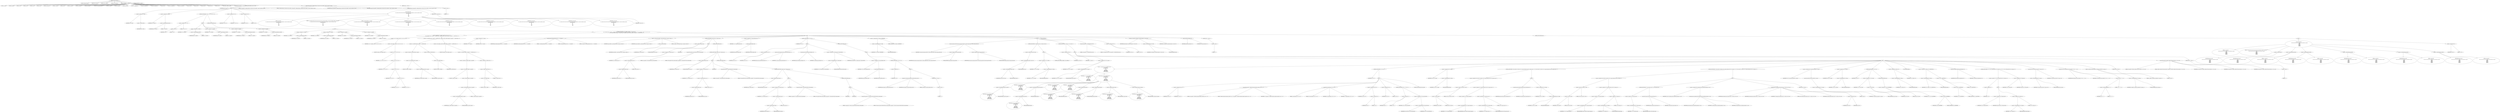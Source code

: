 digraph hostapd_notif_assoc {  
"1000130" [label = "(METHOD,hostapd_notif_assoc)" ]
"1000131" [label = "(PARAM,hostapd_data *hapd)" ]
"1000132" [label = "(PARAM,const u8 *addr)" ]
"1000133" [label = "(PARAM,const u8 *req_ies)" ]
"1000134" [label = "(PARAM,size_t req_ies_len)" ]
"1000135" [label = "(PARAM,int reassoc)" ]
"1000136" [label = "(BLOCK,,)" ]
"1000137" [label = "(LOCAL,v8: __int64)" ]
"1000138" [label = "(LOCAL,v9: __int64)" ]
"1000139" [label = "(LOCAL,v12: u8)" ]
"1000140" [label = "(LOCAL,v13: u8)" ]
"1000141" [label = "(LOCAL,v14: u8)" ]
"1000142" [label = "(LOCAL,v15: u8)" ]
"1000143" [label = "(LOCAL,v16: const u8 *)" ]
"1000144" [label = "(LOCAL,v17: size_t)" ]
"1000145" [label = "(LOCAL,v18: int)" ]
"1000146" [label = "(LOCAL,v19: __int64)" ]
"1000147" [label = "(LOCAL,v21: sta_info *)" ]
"1000148" [label = "(LOCAL,v22: sta_info *)" ]
"1000149" [label = "(LOCAL,v23: wpa_state_machine *)" ]
"1000150" [label = "(LOCAL,v24: __int64)" ]
"1000151" [label = "(LOCAL,v25: __int64)" ]
"1000152" [label = "(LOCAL,v26: __int64)" ]
"1000153" [label = "(LOCAL,v27: unsigned int)" ]
"1000154" [label = "(LOCAL,v28: unsigned int)" ]
"1000155" [label = "(LOCAL,v29: unsigned int)" ]
"1000156" [label = "(LOCAL,v30: int)" ]
"1000157" [label = "(LOCAL,v31: unsigned int)" ]
"1000158" [label = "(LOCAL,v32: wpa_event)" ]
"1000159" [label = "(LOCAL,v33: u32)" ]
"1000160" [label = "(LOCAL,v34: int)" ]
"1000161" [label = "(LOCAL,v35: u32)" ]
"1000162" [label = "(LOCAL,v36: u8 *)" ]
"1000163" [label = "(LOCAL,v37: int)" ]
"1000164" [label = "(LOCAL,elems: ieee802_11_elems)" ]
"1000165" [label = "(LOCAL,eid: u8 [ 1112 ])" ]
"1000166" [label = "(CONTROL_STRUCTURE,if ( addr ),if ( addr ))" ]
"1000167" [label = "(IDENTIFIER,addr,if ( addr ))" ]
"1000168" [label = "(BLOCK,,)" ]
"1000169" [label = "(<operator>.assignment,v8 = *addr)" ]
"1000170" [label = "(IDENTIFIER,v8,v8 = *addr)" ]
"1000171" [label = "(<operator>.indirection,*addr)" ]
"1000172" [label = "(IDENTIFIER,addr,v8 = *addr)" ]
"1000173" [label = "(<operator>.assignment,v9 = addr[1])" ]
"1000174" [label = "(IDENTIFIER,v9,v9 = addr[1])" ]
"1000175" [label = "(<operator>.indirectIndexAccess,addr[1])" ]
"1000176" [label = "(IDENTIFIER,addr,v9 = addr[1])" ]
"1000177" [label = "(LITERAL,1,v9 = addr[1])" ]
"1000178" [label = "(CONTROL_STRUCTURE,if ( (v8 & 1) != 0 ),if ( (v8 & 1) != 0 ))" ]
"1000179" [label = "(<operator>.notEquals,(v8 & 1) != 0)" ]
"1000180" [label = "(<operator>.and,v8 & 1)" ]
"1000181" [label = "(IDENTIFIER,v8,v8 & 1)" ]
"1000182" [label = "(LITERAL,1,v8 & 1)" ]
"1000183" [label = "(LITERAL,0,(v8 & 1) != 0)" ]
"1000184" [label = "(BLOCK,,)" ]
"1000185" [label = "(<operator>.assignment,v12 = addr[2])" ]
"1000186" [label = "(IDENTIFIER,v12,v12 = addr[2])" ]
"1000187" [label = "(<operator>.indirectIndexAccess,addr[2])" ]
"1000188" [label = "(IDENTIFIER,addr,v12 = addr[2])" ]
"1000189" [label = "(LITERAL,2,v12 = addr[2])" ]
"1000190" [label = "(<operator>.assignment,v13 = addr[3])" ]
"1000191" [label = "(IDENTIFIER,v13,v13 = addr[3])" ]
"1000192" [label = "(<operator>.indirectIndexAccess,addr[3])" ]
"1000193" [label = "(IDENTIFIER,addr,v13 = addr[3])" ]
"1000194" [label = "(LITERAL,3,v13 = addr[3])" ]
"1000195" [label = "(<operator>.assignment,v14 = addr[4])" ]
"1000196" [label = "(IDENTIFIER,v14,v14 = addr[4])" ]
"1000197" [label = "(<operator>.indirectIndexAccess,addr[4])" ]
"1000198" [label = "(IDENTIFIER,addr,v14 = addr[4])" ]
"1000199" [label = "(LITERAL,4,v14 = addr[4])" ]
"1000200" [label = "(<operator>.assignment,v15 = addr[5])" ]
"1000201" [label = "(IDENTIFIER,v15,v15 = addr[5])" ]
"1000202" [label = "(<operator>.indirectIndexAccess,addr[5])" ]
"1000203" [label = "(IDENTIFIER,addr,v15 = addr[5])" ]
"1000204" [label = "(LITERAL,5,v15 = addr[5])" ]
"1000205" [label = "(CONTROL_STRUCTURE,else,else)" ]
"1000206" [label = "(BLOCK,,)" ]
"1000207" [label = "(<operator>.assignment,v12 = addr[2])" ]
"1000208" [label = "(IDENTIFIER,v12,v12 = addr[2])" ]
"1000209" [label = "(<operator>.indirectIndexAccess,addr[2])" ]
"1000210" [label = "(IDENTIFIER,addr,v12 = addr[2])" ]
"1000211" [label = "(LITERAL,2,v12 = addr[2])" ]
"1000212" [label = "(<operator>.assignment,v13 = addr[3])" ]
"1000213" [label = "(IDENTIFIER,v13,v13 = addr[3])" ]
"1000214" [label = "(<operator>.indirectIndexAccess,addr[3])" ]
"1000215" [label = "(IDENTIFIER,addr,v13 = addr[3])" ]
"1000216" [label = "(LITERAL,3,v13 = addr[3])" ]
"1000217" [label = "(<operator>.assignment,v14 = addr[4])" ]
"1000218" [label = "(IDENTIFIER,v14,v14 = addr[4])" ]
"1000219" [label = "(<operator>.indirectIndexAccess,addr[4])" ]
"1000220" [label = "(IDENTIFIER,addr,v14 = addr[4])" ]
"1000221" [label = "(LITERAL,4,v14 = addr[4])" ]
"1000222" [label = "(<operator>.assignment,v15 = addr[5])" ]
"1000223" [label = "(IDENTIFIER,v15,v15 = addr[5])" ]
"1000224" [label = "(<operator>.indirectIndexAccess,addr[5])" ]
"1000225" [label = "(IDENTIFIER,addr,v15 = addr[5])" ]
"1000226" [label = "(LITERAL,5,v15 = addr[5])" ]
"1000227" [label = "(CONTROL_STRUCTURE,if ( v15 | (unsigned __int8)(v14 | v8 | v9 | v13 | v12)\n        && *(_DWORD *)hapd->own_addr ^ *(_DWORD *)addr | (unsigned __int16)(*(_WORD *)&hapd->own_addr[4] ^ *((_WORD *)addr + 2)) ),if ( v15 | (unsigned __int8)(v14 | v8 | v9 | v13 | v12)\n        && *(_DWORD *)hapd->own_addr ^ *(_DWORD *)addr | (unsigned __int16)(*(_WORD *)&hapd->own_addr[4] ^ *((_WORD *)addr + 2)) ))" ]
"1000228" [label = "(<operator>.logicalAnd,v15 | (unsigned __int8)(v14 | v8 | v9 | v13 | v12)\n        && *(_DWORD *)hapd->own_addr ^ *(_DWORD *)addr | (unsigned __int16)(*(_WORD *)&hapd->own_addr[4] ^ *((_WORD *)addr + 2)))" ]
"1000229" [label = "(<operator>.or,v15 | (unsigned __int8)(v14 | v8 | v9 | v13 | v12))" ]
"1000230" [label = "(IDENTIFIER,v15,v15 | (unsigned __int8)(v14 | v8 | v9 | v13 | v12))" ]
"1000231" [label = "(<operator>.cast,(unsigned __int8)(v14 | v8 | v9 | v13 | v12))" ]
"1000232" [label = "(UNKNOWN,unsigned __int8,unsigned __int8)" ]
"1000233" [label = "(<operator>.or,v14 | v8 | v9 | v13 | v12)" ]
"1000234" [label = "(IDENTIFIER,v14,v14 | v8 | v9 | v13 | v12)" ]
"1000235" [label = "(<operator>.or,v8 | v9 | v13 | v12)" ]
"1000236" [label = "(IDENTIFIER,v8,v8 | v9 | v13 | v12)" ]
"1000237" [label = "(<operator>.or,v9 | v13 | v12)" ]
"1000238" [label = "(IDENTIFIER,v9,v9 | v13 | v12)" ]
"1000239" [label = "(<operator>.or,v13 | v12)" ]
"1000240" [label = "(IDENTIFIER,v13,v13 | v12)" ]
"1000241" [label = "(IDENTIFIER,v12,v13 | v12)" ]
"1000242" [label = "(<operator>.or,*(_DWORD *)hapd->own_addr ^ *(_DWORD *)addr | (unsigned __int16)(*(_WORD *)&hapd->own_addr[4] ^ *((_WORD *)addr + 2)))" ]
"1000243" [label = "(<operator>.or,*(_DWORD *)hapd->own_addr ^ *(_DWORD *)addr)" ]
"1000244" [label = "(<operator>.indirection,*(_DWORD *)hapd->own_addr)" ]
"1000245" [label = "(<operator>.cast,(_DWORD *)hapd->own_addr)" ]
"1000246" [label = "(UNKNOWN,_DWORD *,_DWORD *)" ]
"1000247" [label = "(<operator>.indirectFieldAccess,hapd->own_addr)" ]
"1000248" [label = "(IDENTIFIER,hapd,(_DWORD *)hapd->own_addr)" ]
"1000249" [label = "(FIELD_IDENTIFIER,own_addr,own_addr)" ]
"1000250" [label = "(<operator>.indirection,*(_DWORD *)addr)" ]
"1000251" [label = "(<operator>.cast,(_DWORD *)addr)" ]
"1000252" [label = "(UNKNOWN,_DWORD *,_DWORD *)" ]
"1000253" [label = "(IDENTIFIER,addr,(_DWORD *)addr)" ]
"1000254" [label = "(<operator>.cast,(unsigned __int16)(*(_WORD *)&hapd->own_addr[4] ^ *((_WORD *)addr + 2)))" ]
"1000255" [label = "(UNKNOWN,unsigned __int16,unsigned __int16)" ]
"1000256" [label = "(<operator>.or,*(_WORD *)&hapd->own_addr[4] ^ *((_WORD *)addr + 2))" ]
"1000257" [label = "(<operator>.indirection,*(_WORD *)&hapd->own_addr[4])" ]
"1000258" [label = "(<operator>.cast,(_WORD *)&hapd->own_addr[4])" ]
"1000259" [label = "(UNKNOWN,_WORD *,_WORD *)" ]
"1000260" [label = "(<operator>.addressOf,&hapd->own_addr[4])" ]
"1000261" [label = "(<operator>.indirectIndexAccess,hapd->own_addr[4])" ]
"1000262" [label = "(<operator>.indirectFieldAccess,hapd->own_addr)" ]
"1000263" [label = "(IDENTIFIER,hapd,(_WORD *)&hapd->own_addr[4])" ]
"1000264" [label = "(FIELD_IDENTIFIER,own_addr,own_addr)" ]
"1000265" [label = "(LITERAL,4,(_WORD *)&hapd->own_addr[4])" ]
"1000266" [label = "(<operator>.indirection,*((_WORD *)addr + 2))" ]
"1000267" [label = "(<operator>.addition,(_WORD *)addr + 2)" ]
"1000268" [label = "(<operator>.cast,(_WORD *)addr)" ]
"1000269" [label = "(UNKNOWN,_WORD *,_WORD *)" ]
"1000270" [label = "(IDENTIFIER,addr,(_WORD *)addr)" ]
"1000271" [label = "(LITERAL,2,(_WORD *)addr + 2)" ]
"1000272" [label = "(BLOCK,,)" ]
"1000273" [label = "(<operator>.assignment,v37 = reassoc)" ]
"1000274" [label = "(IDENTIFIER,v37,v37 = reassoc)" ]
"1000275" [label = "(IDENTIFIER,reassoc,v37 = reassoc)" ]
"1000276" [label = "(hostapd_logger,hostapd_logger(hapd, addr, 1u, 2, \"associated\"))" ]
"1000277" [label = "(IDENTIFIER,hapd,hostapd_logger(hapd, addr, 1u, 2, \"associated\"))" ]
"1000278" [label = "(IDENTIFIER,addr,hostapd_logger(hapd, addr, 1u, 2, \"associated\"))" ]
"1000279" [label = "(LITERAL,1u,hostapd_logger(hapd, addr, 1u, 2, \"associated\"))" ]
"1000280" [label = "(LITERAL,2,hostapd_logger(hapd, addr, 1u, 2, \"associated\"))" ]
"1000281" [label = "(LITERAL,\"associated\",hostapd_logger(hapd, addr, 1u, 2, \"associated\"))" ]
"1000282" [label = "(ieee802_11_parse_elems,ieee802_11_parse_elems(req_ies, req_ies_len, &elems, 0))" ]
"1000283" [label = "(IDENTIFIER,req_ies,ieee802_11_parse_elems(req_ies, req_ies_len, &elems, 0))" ]
"1000284" [label = "(IDENTIFIER,req_ies_len,ieee802_11_parse_elems(req_ies, req_ies_len, &elems, 0))" ]
"1000285" [label = "(<operator>.addressOf,&elems)" ]
"1000286" [label = "(IDENTIFIER,elems,ieee802_11_parse_elems(req_ies, req_ies_len, &elems, 0))" ]
"1000287" [label = "(LITERAL,0,ieee802_11_parse_elems(req_ies, req_ies_len, &elems, 0))" ]
"1000288" [label = "(CONTROL_STRUCTURE,if ( elems.wps_ie ),if ( elems.wps_ie ))" ]
"1000289" [label = "(<operator>.fieldAccess,elems.wps_ie)" ]
"1000290" [label = "(IDENTIFIER,elems,if ( elems.wps_ie ))" ]
"1000291" [label = "(FIELD_IDENTIFIER,wps_ie,wps_ie)" ]
"1000292" [label = "(BLOCK,,)" ]
"1000293" [label = "(<operator>.assignment,v16 = elems.wps_ie - 2)" ]
"1000294" [label = "(IDENTIFIER,v16,v16 = elems.wps_ie - 2)" ]
"1000295" [label = "(<operator>.subtraction,elems.wps_ie - 2)" ]
"1000296" [label = "(<operator>.fieldAccess,elems.wps_ie)" ]
"1000297" [label = "(IDENTIFIER,elems,elems.wps_ie - 2)" ]
"1000298" [label = "(FIELD_IDENTIFIER,wps_ie,wps_ie)" ]
"1000299" [label = "(LITERAL,2,elems.wps_ie - 2)" ]
"1000300" [label = "(IDENTIFIER,L,)" ]
"1000301" [label = "(wpa_printf,wpa_printf(2, \"STA included WPS IE in (Re)AssocReq\"))" ]
"1000302" [label = "(LITERAL,2,wpa_printf(2, \"STA included WPS IE in (Re)AssocReq\"))" ]
"1000303" [label = "(LITERAL,\"STA included WPS IE in (Re)AssocReq\",wpa_printf(2, \"STA included WPS IE in (Re)AssocReq\"))" ]
"1000304" [label = "(CONTROL_STRUCTURE,else,else)" ]
"1000305" [label = "(CONTROL_STRUCTURE,if ( elems.rsn_ie ),if ( elems.rsn_ie ))" ]
"1000306" [label = "(<operator>.fieldAccess,elems.rsn_ie)" ]
"1000307" [label = "(IDENTIFIER,elems,if ( elems.rsn_ie ))" ]
"1000308" [label = "(FIELD_IDENTIFIER,rsn_ie,rsn_ie)" ]
"1000309" [label = "(BLOCK,,)" ]
"1000310" [label = "(<operator>.assignment,v16 = elems.rsn_ie - 2)" ]
"1000311" [label = "(IDENTIFIER,v16,v16 = elems.rsn_ie - 2)" ]
"1000312" [label = "(<operator>.subtraction,elems.rsn_ie - 2)" ]
"1000313" [label = "(<operator>.fieldAccess,elems.rsn_ie)" ]
"1000314" [label = "(IDENTIFIER,elems,elems.rsn_ie - 2)" ]
"1000315" [label = "(FIELD_IDENTIFIER,rsn_ie,rsn_ie)" ]
"1000316" [label = "(LITERAL,2,elems.rsn_ie - 2)" ]
"1000317" [label = "(IDENTIFIER,L,)" ]
"1000318" [label = "(wpa_printf,wpa_printf(2, \"STA included RSN IE in (Re)AssocReq\"))" ]
"1000319" [label = "(LITERAL,2,wpa_printf(2, \"STA included RSN IE in (Re)AssocReq\"))" ]
"1000320" [label = "(LITERAL,\"STA included RSN IE in (Re)AssocReq\",wpa_printf(2, \"STA included RSN IE in (Re)AssocReq\"))" ]
"1000321" [label = "(CONTROL_STRUCTURE,else,else)" ]
"1000322" [label = "(CONTROL_STRUCTURE,if ( elems.wpa_ie ),if ( elems.wpa_ie ))" ]
"1000323" [label = "(<operator>.fieldAccess,elems.wpa_ie)" ]
"1000324" [label = "(IDENTIFIER,elems,if ( elems.wpa_ie ))" ]
"1000325" [label = "(FIELD_IDENTIFIER,wpa_ie,wpa_ie)" ]
"1000326" [label = "(BLOCK,,)" ]
"1000327" [label = "(<operator>.assignment,v16 = elems.wpa_ie - 2)" ]
"1000328" [label = "(IDENTIFIER,v16,v16 = elems.wpa_ie - 2)" ]
"1000329" [label = "(<operator>.subtraction,elems.wpa_ie - 2)" ]
"1000330" [label = "(<operator>.fieldAccess,elems.wpa_ie)" ]
"1000331" [label = "(IDENTIFIER,elems,elems.wpa_ie - 2)" ]
"1000332" [label = "(FIELD_IDENTIFIER,wpa_ie,wpa_ie)" ]
"1000333" [label = "(LITERAL,2,elems.wpa_ie - 2)" ]
"1000334" [label = "(IDENTIFIER,L,)" ]
"1000335" [label = "(wpa_printf,wpa_printf(2, \"STA included WPA IE in (Re)AssocReq\"))" ]
"1000336" [label = "(LITERAL,2,wpa_printf(2, \"STA included WPA IE in (Re)AssocReq\"))" ]
"1000337" [label = "(LITERAL,\"STA included WPA IE in (Re)AssocReq\",wpa_printf(2, \"STA included WPA IE in (Re)AssocReq\"))" ]
"1000338" [label = "(CONTROL_STRUCTURE,else,else)" ]
"1000339" [label = "(BLOCK,,)" ]
"1000340" [label = "(IDENTIFIER,L,)" ]
"1000341" [label = "(IDENTIFIER,L,)" ]
"1000342" [label = "(wpa_printf,wpa_printf(2, \"STA did not include WPS/RSN/WPA IE in (Re)AssocReq\"))" ]
"1000343" [label = "(LITERAL,2,wpa_printf(2, \"STA did not include WPS/RSN/WPA IE in (Re)AssocReq\"))" ]
"1000344" [label = "(LITERAL,\"STA did not include WPS/RSN/WPA IE in (Re)AssocReq\",wpa_printf(2, \"STA did not include WPS/RSN/WPA IE in (Re)AssocReq\"))" ]
"1000345" [label = "(<operator>.assignment,v21 = ap_get_sta(hapd, addr))" ]
"1000346" [label = "(IDENTIFIER,v21,v21 = ap_get_sta(hapd, addr))" ]
"1000347" [label = "(ap_get_sta,ap_get_sta(hapd, addr))" ]
"1000348" [label = "(IDENTIFIER,hapd,ap_get_sta(hapd, addr))" ]
"1000349" [label = "(IDENTIFIER,addr,ap_get_sta(hapd, addr))" ]
"1000350" [label = "(CONTROL_STRUCTURE,if ( v21 ),if ( v21 ))" ]
"1000351" [label = "(IDENTIFIER,v21,if ( v21 ))" ]
"1000352" [label = "(BLOCK,,)" ]
"1000353" [label = "(<operator>.assignment,v22 = v21)" ]
"1000354" [label = "(IDENTIFIER,v22,v22 = v21)" ]
"1000355" [label = "(IDENTIFIER,v21,v22 = v21)" ]
"1000356" [label = "(ap_sta_no_session_timeout,ap_sta_no_session_timeout(hapd, v21))" ]
"1000357" [label = "(IDENTIFIER,hapd,ap_sta_no_session_timeout(hapd, v21))" ]
"1000358" [label = "(IDENTIFIER,v21,ap_sta_no_session_timeout(hapd, v21))" ]
"1000359" [label = "(accounting_sta_stop,accounting_sta_stop(hapd, v22))" ]
"1000360" [label = "(IDENTIFIER,hapd,accounting_sta_stop(hapd, v22))" ]
"1000361" [label = "(IDENTIFIER,v22,accounting_sta_stop(hapd, v22))" ]
"1000362" [label = "(<operator>.assignment,v22->timeout_next = STA_NULLFUNC)" ]
"1000363" [label = "(<operator>.indirectFieldAccess,v22->timeout_next)" ]
"1000364" [label = "(IDENTIFIER,v22,v22->timeout_next = STA_NULLFUNC)" ]
"1000365" [label = "(FIELD_IDENTIFIER,timeout_next,timeout_next)" ]
"1000366" [label = "(IDENTIFIER,STA_NULLFUNC,v22->timeout_next = STA_NULLFUNC)" ]
"1000367" [label = "(CONTROL_STRUCTURE,else,else)" ]
"1000368" [label = "(BLOCK,,)" ]
"1000369" [label = "(<operator>.assignment,v22 = ap_sta_add(hapd, addr))" ]
"1000370" [label = "(IDENTIFIER,v22,v22 = ap_sta_add(hapd, addr))" ]
"1000371" [label = "(ap_sta_add,ap_sta_add(hapd, addr))" ]
"1000372" [label = "(IDENTIFIER,hapd,ap_sta_add(hapd, addr))" ]
"1000373" [label = "(IDENTIFIER,addr,ap_sta_add(hapd, addr))" ]
"1000374" [label = "(CONTROL_STRUCTURE,if ( !v22 ),if ( !v22 ))" ]
"1000375" [label = "(<operator>.logicalNot,!v22)" ]
"1000376" [label = "(IDENTIFIER,v22,!v22)" ]
"1000377" [label = "(BLOCK,,)" ]
"1000378" [label = "(hostapd_drv_sta_disassoc,hostapd_drv_sta_disassoc(hapd, addr, 5))" ]
"1000379" [label = "(IDENTIFIER,hapd,hostapd_drv_sta_disassoc(hapd, addr, 5))" ]
"1000380" [label = "(IDENTIFIER,addr,hostapd_drv_sta_disassoc(hapd, addr, 5))" ]
"1000381" [label = "(LITERAL,5,hostapd_drv_sta_disassoc(hapd, addr, 5))" ]
"1000382" [label = "(RETURN,return -1;,return -1;)" ]
"1000383" [label = "(<operator>.minus,-1)" ]
"1000384" [label = "(LITERAL,1,-1)" ]
"1000385" [label = "(<operators>.assignmentAnd,v22->flags &= 0xFFFECFFF)" ]
"1000386" [label = "(<operator>.indirectFieldAccess,v22->flags)" ]
"1000387" [label = "(IDENTIFIER,v22,v22->flags &= 0xFFFECFFF)" ]
"1000388" [label = "(FIELD_IDENTIFIER,flags,flags)" ]
"1000389" [label = "(LITERAL,0xFFFECFFF,v22->flags &= 0xFFFECFFF)" ]
"1000390" [label = "(BLOCK,,)" ]
"1000391" [label = "(ap_copy_sta_supp_op_classes,ap_copy_sta_supp_op_classes(v22, elems.supp_op_classes, elems.supp_op_classes_len))" ]
"1000392" [label = "(IDENTIFIER,v22,ap_copy_sta_supp_op_classes(v22, elems.supp_op_classes, elems.supp_op_classes_len))" ]
"1000393" [label = "(<operator>.fieldAccess,elems.supp_op_classes)" ]
"1000394" [label = "(IDENTIFIER,elems,ap_copy_sta_supp_op_classes(v22, elems.supp_op_classes, elems.supp_op_classes_len))" ]
"1000395" [label = "(FIELD_IDENTIFIER,supp_op_classes,supp_op_classes)" ]
"1000396" [label = "(<operator>.fieldAccess,elems.supp_op_classes_len)" ]
"1000397" [label = "(IDENTIFIER,elems,ap_copy_sta_supp_op_classes(v22, elems.supp_op_classes, elems.supp_op_classes_len))" ]
"1000398" [label = "(FIELD_IDENTIFIER,supp_op_classes_len,supp_op_classes_len)" ]
"1000399" [label = "(CONTROL_STRUCTURE,if ( !hapd->conf->wpa ),if ( !hapd->conf->wpa ))" ]
"1000400" [label = "(<operator>.logicalNot,!hapd->conf->wpa)" ]
"1000401" [label = "(<operator>.indirectFieldAccess,hapd->conf->wpa)" ]
"1000402" [label = "(<operator>.indirectFieldAccess,hapd->conf)" ]
"1000403" [label = "(IDENTIFIER,hapd,!hapd->conf->wpa)" ]
"1000404" [label = "(FIELD_IDENTIFIER,conf,conf)" ]
"1000405" [label = "(FIELD_IDENTIFIER,wpa,wpa)" ]
"1000406" [label = "(BLOCK,,)" ]
"1000407" [label = "(<operator>.assignment,v31 = v22->flags)" ]
"1000408" [label = "(IDENTIFIER,v31,v31 = v22->flags)" ]
"1000409" [label = "(<operator>.indirectFieldAccess,v22->flags)" ]
"1000410" [label = "(IDENTIFIER,v22,v31 = v22->flags)" ]
"1000411" [label = "(FIELD_IDENTIFIER,flags,flags)" ]
"1000412" [label = "(CONTROL_STRUCTURE,goto LABEL_31;,goto LABEL_31;)" ]
"1000413" [label = "(CONTROL_STRUCTURE,if ( v16 && v17 ),if ( v16 && v17 ))" ]
"1000414" [label = "(<operator>.logicalAnd,v16 && v17)" ]
"1000415" [label = "(IDENTIFIER,v16,v16 && v17)" ]
"1000416" [label = "(IDENTIFIER,v17,v16 && v17)" ]
"1000417" [label = "(BLOCK,,)" ]
"1000418" [label = "(<operator>.assignment,v23 = v22->wpa_sm)" ]
"1000419" [label = "(IDENTIFIER,v23,v23 = v22->wpa_sm)" ]
"1000420" [label = "(<operator>.indirectFieldAccess,v22->wpa_sm)" ]
"1000421" [label = "(IDENTIFIER,v22,v23 = v22->wpa_sm)" ]
"1000422" [label = "(FIELD_IDENTIFIER,wpa_sm,wpa_sm)" ]
"1000423" [label = "(BLOCK,,)" ]
"1000424" [label = "(<operator>.assignment,v27 = wpa_validate_wpa_ie(\n                      hapd->wpa_auth,\n                      v23,\n                      hapd->iface->freq,\n                      v16,\n                      v17,\n                      elems.mdie,\n                      elems.mdie_len,\n                      elems.owe_dh,\n                      elems.owe_dh_len))" ]
"1000425" [label = "(IDENTIFIER,v27,v27 = wpa_validate_wpa_ie(\n                      hapd->wpa_auth,\n                      v23,\n                      hapd->iface->freq,\n                      v16,\n                      v17,\n                      elems.mdie,\n                      elems.mdie_len,\n                      elems.owe_dh,\n                      elems.owe_dh_len))" ]
"1000426" [label = "(wpa_validate_wpa_ie,wpa_validate_wpa_ie(\n                      hapd->wpa_auth,\n                      v23,\n                      hapd->iface->freq,\n                      v16,\n                      v17,\n                      elems.mdie,\n                      elems.mdie_len,\n                      elems.owe_dh,\n                      elems.owe_dh_len))" ]
"1000427" [label = "(<operator>.indirectFieldAccess,hapd->wpa_auth)" ]
"1000428" [label = "(IDENTIFIER,hapd,wpa_validate_wpa_ie(\n                      hapd->wpa_auth,\n                      v23,\n                      hapd->iface->freq,\n                      v16,\n                      v17,\n                      elems.mdie,\n                      elems.mdie_len,\n                      elems.owe_dh,\n                      elems.owe_dh_len))" ]
"1000429" [label = "(FIELD_IDENTIFIER,wpa_auth,wpa_auth)" ]
"1000430" [label = "(IDENTIFIER,v23,wpa_validate_wpa_ie(\n                      hapd->wpa_auth,\n                      v23,\n                      hapd->iface->freq,\n                      v16,\n                      v17,\n                      elems.mdie,\n                      elems.mdie_len,\n                      elems.owe_dh,\n                      elems.owe_dh_len))" ]
"1000431" [label = "(<operator>.indirectFieldAccess,hapd->iface->freq)" ]
"1000432" [label = "(<operator>.indirectFieldAccess,hapd->iface)" ]
"1000433" [label = "(IDENTIFIER,hapd,wpa_validate_wpa_ie(\n                      hapd->wpa_auth,\n                      v23,\n                      hapd->iface->freq,\n                      v16,\n                      v17,\n                      elems.mdie,\n                      elems.mdie_len,\n                      elems.owe_dh,\n                      elems.owe_dh_len))" ]
"1000434" [label = "(FIELD_IDENTIFIER,iface,iface)" ]
"1000435" [label = "(FIELD_IDENTIFIER,freq,freq)" ]
"1000436" [label = "(IDENTIFIER,v16,wpa_validate_wpa_ie(\n                      hapd->wpa_auth,\n                      v23,\n                      hapd->iface->freq,\n                      v16,\n                      v17,\n                      elems.mdie,\n                      elems.mdie_len,\n                      elems.owe_dh,\n                      elems.owe_dh_len))" ]
"1000437" [label = "(IDENTIFIER,v17,wpa_validate_wpa_ie(\n                      hapd->wpa_auth,\n                      v23,\n                      hapd->iface->freq,\n                      v16,\n                      v17,\n                      elems.mdie,\n                      elems.mdie_len,\n                      elems.owe_dh,\n                      elems.owe_dh_len))" ]
"1000438" [label = "(<operator>.fieldAccess,elems.mdie)" ]
"1000439" [label = "(IDENTIFIER,elems,wpa_validate_wpa_ie(\n                      hapd->wpa_auth,\n                      v23,\n                      hapd->iface->freq,\n                      v16,\n                      v17,\n                      elems.mdie,\n                      elems.mdie_len,\n                      elems.owe_dh,\n                      elems.owe_dh_len))" ]
"1000440" [label = "(FIELD_IDENTIFIER,mdie,mdie)" ]
"1000441" [label = "(<operator>.fieldAccess,elems.mdie_len)" ]
"1000442" [label = "(IDENTIFIER,elems,wpa_validate_wpa_ie(\n                      hapd->wpa_auth,\n                      v23,\n                      hapd->iface->freq,\n                      v16,\n                      v17,\n                      elems.mdie,\n                      elems.mdie_len,\n                      elems.owe_dh,\n                      elems.owe_dh_len))" ]
"1000443" [label = "(FIELD_IDENTIFIER,mdie_len,mdie_len)" ]
"1000444" [label = "(<operator>.fieldAccess,elems.owe_dh)" ]
"1000445" [label = "(IDENTIFIER,elems,wpa_validate_wpa_ie(\n                      hapd->wpa_auth,\n                      v23,\n                      hapd->iface->freq,\n                      v16,\n                      v17,\n                      elems.mdie,\n                      elems.mdie_len,\n                      elems.owe_dh,\n                      elems.owe_dh_len))" ]
"1000446" [label = "(FIELD_IDENTIFIER,owe_dh,owe_dh)" ]
"1000447" [label = "(<operator>.fieldAccess,elems.owe_dh_len)" ]
"1000448" [label = "(IDENTIFIER,elems,wpa_validate_wpa_ie(\n                      hapd->wpa_auth,\n                      v23,\n                      hapd->iface->freq,\n                      v16,\n                      v17,\n                      elems.mdie,\n                      elems.mdie_len,\n                      elems.owe_dh,\n                      elems.owe_dh_len))" ]
"1000449" [label = "(FIELD_IDENTIFIER,owe_dh_len,owe_dh_len)" ]
"1000450" [label = "(CONTROL_STRUCTURE,if ( v27 ),if ( v27 ))" ]
"1000451" [label = "(IDENTIFIER,v27,if ( v27 ))" ]
"1000452" [label = "(BLOCK,,)" ]
"1000453" [label = "(<operator>.assignment,v28 = v27)" ]
"1000454" [label = "(IDENTIFIER,v28,v28 = v27)" ]
"1000455" [label = "(IDENTIFIER,v27,v28 = v27)" ]
"1000456" [label = "(wpa_printf,wpa_printf(2, \"WPA/RSN information element rejected? (res %u)\", v27))" ]
"1000457" [label = "(LITERAL,2,wpa_printf(2, \"WPA/RSN information element rejected? (res %u)\", v27))" ]
"1000458" [label = "(LITERAL,\"WPA/RSN information element rejected? (res %u)\",wpa_printf(2, \"WPA/RSN information element rejected? (res %u)\", v27))" ]
"1000459" [label = "(IDENTIFIER,v27,wpa_printf(2, \"WPA/RSN information element rejected? (res %u)\", v27))" ]
"1000460" [label = "(wpa_hexdump,wpa_hexdump(2, \"IE\", v16, v17))" ]
"1000461" [label = "(LITERAL,2,wpa_hexdump(2, \"IE\", v16, v17))" ]
"1000462" [label = "(LITERAL,\"IE\",wpa_hexdump(2, \"IE\", v16, v17))" ]
"1000463" [label = "(IDENTIFIER,v16,wpa_hexdump(2, \"IE\", v16, v17))" ]
"1000464" [label = "(IDENTIFIER,v17,wpa_hexdump(2, \"IE\", v16, v17))" ]
"1000465" [label = "(<operator>.assignment,v29 = v28 - 2)" ]
"1000466" [label = "(IDENTIFIER,v29,v29 = v28 - 2)" ]
"1000467" [label = "(<operator>.subtraction,v28 - 2)" ]
"1000468" [label = "(IDENTIFIER,v28,v28 - 2)" ]
"1000469" [label = "(LITERAL,2,v28 - 2)" ]
"1000470" [label = "(<operator>.assignment,v30 = 13)" ]
"1000471" [label = "(IDENTIFIER,v30,v30 = 13)" ]
"1000472" [label = "(LITERAL,13,v30 = 13)" ]
"1000473" [label = "(CONTROL_STRUCTURE,if ( v29 < 7 ),if ( v29 < 7 ))" ]
"1000474" [label = "(<operator>.lessThan,v29 < 7)" ]
"1000475" [label = "(IDENTIFIER,v29,v29 < 7)" ]
"1000476" [label = "(LITERAL,7,v29 < 7)" ]
"1000477" [label = "(<operator>.assignment,v30 = dword_484190[v29])" ]
"1000478" [label = "(IDENTIFIER,v30,v30 = dword_484190[v29])" ]
"1000479" [label = "(<operator>.indirectIndexAccess,dword_484190[v29])" ]
"1000480" [label = "(IDENTIFIER,dword_484190,v30 = dword_484190[v29])" ]
"1000481" [label = "(IDENTIFIER,v29,v30 = dword_484190[v29])" ]
"1000482" [label = "(CONTROL_STRUCTURE,goto fail;,goto fail;)" ]
"1000483" [label = "(<operator>.assignment,v33 = v22->flags)" ]
"1000484" [label = "(IDENTIFIER,v33,v33 = v22->flags)" ]
"1000485" [label = "(<operator>.indirectFieldAccess,v22->flags)" ]
"1000486" [label = "(IDENTIFIER,v22,v33 = v22->flags)" ]
"1000487" [label = "(FIELD_IDENTIFIER,flags,flags)" ]
"1000488" [label = "(CONTROL_STRUCTURE,if ( (v33 & 0x402) == 1026 && !v22->sa_query_timed_out && v22->sa_query_count > 0 ),if ( (v33 & 0x402) == 1026 && !v22->sa_query_timed_out && v22->sa_query_count > 0 ))" ]
"1000489" [label = "(<operator>.logicalAnd,(v33 & 0x402) == 1026 && !v22->sa_query_timed_out && v22->sa_query_count > 0)" ]
"1000490" [label = "(<operator>.equals,(v33 & 0x402) == 1026)" ]
"1000491" [label = "(<operator>.and,v33 & 0x402)" ]
"1000492" [label = "(IDENTIFIER,v33,v33 & 0x402)" ]
"1000493" [label = "(LITERAL,0x402,v33 & 0x402)" ]
"1000494" [label = "(LITERAL,1026,(v33 & 0x402) == 1026)" ]
"1000495" [label = "(<operator>.logicalAnd,!v22->sa_query_timed_out && v22->sa_query_count > 0)" ]
"1000496" [label = "(<operator>.logicalNot,!v22->sa_query_timed_out)" ]
"1000497" [label = "(<operator>.indirectFieldAccess,v22->sa_query_timed_out)" ]
"1000498" [label = "(IDENTIFIER,v22,!v22->sa_query_timed_out)" ]
"1000499" [label = "(FIELD_IDENTIFIER,sa_query_timed_out,sa_query_timed_out)" ]
"1000500" [label = "(<operator>.greaterThan,v22->sa_query_count > 0)" ]
"1000501" [label = "(<operator>.indirectFieldAccess,v22->sa_query_count)" ]
"1000502" [label = "(IDENTIFIER,v22,v22->sa_query_count > 0)" ]
"1000503" [label = "(FIELD_IDENTIFIER,sa_query_count,sa_query_count)" ]
"1000504" [label = "(LITERAL,0,v22->sa_query_count > 0)" ]
"1000505" [label = "(BLOCK,,)" ]
"1000506" [label = "(ap_check_sa_query_timeout,ap_check_sa_query_timeout(hapd, v22))" ]
"1000507" [label = "(IDENTIFIER,hapd,ap_check_sa_query_timeout(hapd, v22))" ]
"1000508" [label = "(IDENTIFIER,v22,ap_check_sa_query_timeout(hapd, v22))" ]
"1000509" [label = "(<operator>.assignment,v33 = v22->flags)" ]
"1000510" [label = "(IDENTIFIER,v33,v33 = v22->flags)" ]
"1000511" [label = "(<operator>.indirectFieldAccess,v22->flags)" ]
"1000512" [label = "(IDENTIFIER,v22,v33 = v22->flags)" ]
"1000513" [label = "(FIELD_IDENTIFIER,flags,flags)" ]
"1000514" [label = "(CONTROL_STRUCTURE,if ( (v33 & 0x402) == 1026 && !v22->sa_query_timed_out && v22->auth_alg != 2 ),if ( (v33 & 0x402) == 1026 && !v22->sa_query_timed_out && v22->auth_alg != 2 ))" ]
"1000515" [label = "(<operator>.logicalAnd,(v33 & 0x402) == 1026 && !v22->sa_query_timed_out && v22->auth_alg != 2)" ]
"1000516" [label = "(<operator>.equals,(v33 & 0x402) == 1026)" ]
"1000517" [label = "(<operator>.and,v33 & 0x402)" ]
"1000518" [label = "(IDENTIFIER,v33,v33 & 0x402)" ]
"1000519" [label = "(LITERAL,0x402,v33 & 0x402)" ]
"1000520" [label = "(LITERAL,1026,(v33 & 0x402) == 1026)" ]
"1000521" [label = "(<operator>.logicalAnd,!v22->sa_query_timed_out && v22->auth_alg != 2)" ]
"1000522" [label = "(<operator>.logicalNot,!v22->sa_query_timed_out)" ]
"1000523" [label = "(<operator>.indirectFieldAccess,v22->sa_query_timed_out)" ]
"1000524" [label = "(IDENTIFIER,v22,!v22->sa_query_timed_out)" ]
"1000525" [label = "(FIELD_IDENTIFIER,sa_query_timed_out,sa_query_timed_out)" ]
"1000526" [label = "(<operator>.notEquals,v22->auth_alg != 2)" ]
"1000527" [label = "(<operator>.indirectFieldAccess,v22->auth_alg)" ]
"1000528" [label = "(IDENTIFIER,v22,v22->auth_alg != 2)" ]
"1000529" [label = "(FIELD_IDENTIFIER,auth_alg,auth_alg)" ]
"1000530" [label = "(LITERAL,2,v22->auth_alg != 2)" ]
"1000531" [label = "(BLOCK,,)" ]
"1000532" [label = "(CONTROL_STRUCTURE,if ( !v22->sa_query_count ),if ( !v22->sa_query_count ))" ]
"1000533" [label = "(<operator>.logicalNot,!v22->sa_query_count)" ]
"1000534" [label = "(<operator>.indirectFieldAccess,v22->sa_query_count)" ]
"1000535" [label = "(IDENTIFIER,v22,!v22->sa_query_count)" ]
"1000536" [label = "(FIELD_IDENTIFIER,sa_query_count,sa_query_count)" ]
"1000537" [label = "(ap_sta_start_sa_query,ap_sta_start_sa_query(hapd, v22))" ]
"1000538" [label = "(IDENTIFIER,hapd,ap_sta_start_sa_query(hapd, v22))" ]
"1000539" [label = "(IDENTIFIER,v22,ap_sta_start_sa_query(hapd, v22))" ]
"1000540" [label = "(<operator>.assignment,v36 = hostapd_eid_assoc_comeback_time(hapd, v22, eid))" ]
"1000541" [label = "(IDENTIFIER,v36,v36 = hostapd_eid_assoc_comeback_time(hapd, v22, eid))" ]
"1000542" [label = "(hostapd_eid_assoc_comeback_time,hostapd_eid_assoc_comeback_time(hapd, v22, eid))" ]
"1000543" [label = "(IDENTIFIER,hapd,hostapd_eid_assoc_comeback_time(hapd, v22, eid))" ]
"1000544" [label = "(IDENTIFIER,v22,hostapd_eid_assoc_comeback_time(hapd, v22, eid))" ]
"1000545" [label = "(IDENTIFIER,eid,hostapd_eid_assoc_comeback_time(hapd, v22, eid))" ]
"1000546" [label = "(hostapd_sta_assoc,hostapd_sta_assoc(hapd, addr, v37, 0x1Eu, eid, v36 - eid))" ]
"1000547" [label = "(IDENTIFIER,hapd,hostapd_sta_assoc(hapd, addr, v37, 0x1Eu, eid, v36 - eid))" ]
"1000548" [label = "(IDENTIFIER,addr,hostapd_sta_assoc(hapd, addr, v37, 0x1Eu, eid, v36 - eid))" ]
"1000549" [label = "(IDENTIFIER,v37,hostapd_sta_assoc(hapd, addr, v37, 0x1Eu, eid, v36 - eid))" ]
"1000550" [label = "(LITERAL,0x1Eu,hostapd_sta_assoc(hapd, addr, v37, 0x1Eu, eid, v36 - eid))" ]
"1000551" [label = "(IDENTIFIER,eid,hostapd_sta_assoc(hapd, addr, v37, 0x1Eu, eid, v36 - eid))" ]
"1000552" [label = "(<operator>.subtraction,v36 - eid)" ]
"1000553" [label = "(IDENTIFIER,v36,v36 - eid)" ]
"1000554" [label = "(IDENTIFIER,eid,v36 - eid)" ]
"1000555" [label = "(RETURN,return 0;,return 0;)" ]
"1000556" [label = "(LITERAL,0,return 0;)" ]
"1000557" [label = "(<operator>.assignment,v34 = wpa_auth_uses_mfp(v22->wpa_sm))" ]
"1000558" [label = "(IDENTIFIER,v34,v34 = wpa_auth_uses_mfp(v22->wpa_sm))" ]
"1000559" [label = "(wpa_auth_uses_mfp,wpa_auth_uses_mfp(v22->wpa_sm))" ]
"1000560" [label = "(<operator>.indirectFieldAccess,v22->wpa_sm)" ]
"1000561" [label = "(IDENTIFIER,v22,wpa_auth_uses_mfp(v22->wpa_sm))" ]
"1000562" [label = "(FIELD_IDENTIFIER,wpa_sm,wpa_sm)" ]
"1000563" [label = "(<operator>.assignment,v35 = v22->flags)" ]
"1000564" [label = "(IDENTIFIER,v35,v35 = v22->flags)" ]
"1000565" [label = "(<operator>.indirectFieldAccess,v22->flags)" ]
"1000566" [label = "(IDENTIFIER,v22,v35 = v22->flags)" ]
"1000567" [label = "(FIELD_IDENTIFIER,flags,flags)" ]
"1000568" [label = "(CONTROL_STRUCTURE,if ( v34 ),if ( v34 ))" ]
"1000569" [label = "(IDENTIFIER,v34,if ( v34 ))" ]
"1000570" [label = "(<operator>.assignment,v31 = v35 | 0x400)" ]
"1000571" [label = "(IDENTIFIER,v31,v31 = v35 | 0x400)" ]
"1000572" [label = "(<operator>.or,v35 | 0x400)" ]
"1000573" [label = "(IDENTIFIER,v35,v35 | 0x400)" ]
"1000574" [label = "(LITERAL,0x400,v35 | 0x400)" ]
"1000575" [label = "(CONTROL_STRUCTURE,else,else)" ]
"1000576" [label = "(<operator>.assignment,v31 = v35 & 0xFFFFFBFF)" ]
"1000577" [label = "(IDENTIFIER,v31,v31 = v35 & 0xFFFFFBFF)" ]
"1000578" [label = "(<operator>.and,v35 & 0xFFFFFBFF)" ]
"1000579" [label = "(IDENTIFIER,v35,v35 & 0xFFFFFBFF)" ]
"1000580" [label = "(LITERAL,0xFFFFFBFF,v35 & 0xFFFFFBFF)" ]
"1000581" [label = "(<operator>.assignment,v22->flags = v31)" ]
"1000582" [label = "(<operator>.indirectFieldAccess,v22->flags)" ]
"1000583" [label = "(IDENTIFIER,v22,v22->flags = v31)" ]
"1000584" [label = "(FIELD_IDENTIFIER,flags,flags)" ]
"1000585" [label = "(IDENTIFIER,v31,v22->flags = v31)" ]
"1000586" [label = "(JUMP_TARGET,LABEL_31)" ]
"1000587" [label = "(<operator>.assignment,v22->flags = v31 & 0xFFF7FFFC | 3)" ]
"1000588" [label = "(<operator>.indirectFieldAccess,v22->flags)" ]
"1000589" [label = "(IDENTIFIER,v22,v22->flags = v31 & 0xFFF7FFFC | 3)" ]
"1000590" [label = "(FIELD_IDENTIFIER,flags,flags)" ]
"1000591" [label = "(<operator>.or,v31 & 0xFFF7FFFC | 3)" ]
"1000592" [label = "(<operator>.and,v31 & 0xFFF7FFFC)" ]
"1000593" [label = "(IDENTIFIER,v31,v31 & 0xFFF7FFFC)" ]
"1000594" [label = "(LITERAL,0xFFF7FFFC,v31 & 0xFFF7FFFC)" ]
"1000595" [label = "(LITERAL,3,v31 & 0xFFF7FFFC | 3)" ]
"1000596" [label = "(hostapd_set_sta_flags,hostapd_set_sta_flags(hapd, v22))" ]
"1000597" [label = "(IDENTIFIER,hapd,hostapd_set_sta_flags(hapd, v22))" ]
"1000598" [label = "(IDENTIFIER,v22,hostapd_set_sta_flags(hapd, v22))" ]
"1000599" [label = "(CONTROL_STRUCTURE,if ( !v37 || (v32 = WPA_ASSOC_FT, v22->auth_alg != 2) ),if ( !v37 || (v32 = WPA_ASSOC_FT, v22->auth_alg != 2) ))" ]
"1000600" [label = "(<operator>.logicalOr,!v37 || (v32 = WPA_ASSOC_FT, v22->auth_alg != 2))" ]
"1000601" [label = "(<operator>.logicalNot,!v37)" ]
"1000602" [label = "(IDENTIFIER,v37,!v37)" ]
"1000603" [label = "(BLOCK,,)" ]
"1000604" [label = "(<operator>.assignment,v32 = WPA_ASSOC_FT)" ]
"1000605" [label = "(IDENTIFIER,v32,v32 = WPA_ASSOC_FT)" ]
"1000606" [label = "(IDENTIFIER,WPA_ASSOC_FT,v32 = WPA_ASSOC_FT)" ]
"1000607" [label = "(<operator>.notEquals,v22->auth_alg != 2)" ]
"1000608" [label = "(<operator>.indirectFieldAccess,v22->auth_alg)" ]
"1000609" [label = "(IDENTIFIER,v22,v22->auth_alg != 2)" ]
"1000610" [label = "(FIELD_IDENTIFIER,auth_alg,auth_alg)" ]
"1000611" [label = "(LITERAL,2,v22->auth_alg != 2)" ]
"1000612" [label = "(<operator>.assignment,v32 = WPA_ASSOC)" ]
"1000613" [label = "(IDENTIFIER,v32,v32 = WPA_ASSOC)" ]
"1000614" [label = "(IDENTIFIER,WPA_ASSOC,v32 = WPA_ASSOC)" ]
"1000615" [label = "(wpa_auth_sm_event,wpa_auth_sm_event(v22->wpa_sm, v32))" ]
"1000616" [label = "(<operator>.indirectFieldAccess,v22->wpa_sm)" ]
"1000617" [label = "(IDENTIFIER,v22,wpa_auth_sm_event(v22->wpa_sm, v32))" ]
"1000618" [label = "(FIELD_IDENTIFIER,wpa_sm,wpa_sm)" ]
"1000619" [label = "(IDENTIFIER,v32,wpa_auth_sm_event(v22->wpa_sm, v32))" ]
"1000620" [label = "(hostapd_new_assoc_sta,hostapd_new_assoc_sta(hapd, v22, (v31 >> 1) & 1))" ]
"1000621" [label = "(IDENTIFIER,hapd,hostapd_new_assoc_sta(hapd, v22, (v31 >> 1) & 1))" ]
"1000622" [label = "(IDENTIFIER,v22,hostapd_new_assoc_sta(hapd, v22, (v31 >> 1) & 1))" ]
"1000623" [label = "(<operator>.and,(v31 >> 1) & 1)" ]
"1000624" [label = "(<operator>.arithmeticShiftRight,v31 >> 1)" ]
"1000625" [label = "(IDENTIFIER,v31,v31 >> 1)" ]
"1000626" [label = "(LITERAL,1,v31 >> 1)" ]
"1000627" [label = "(LITERAL,1,(v31 >> 1) & 1)" ]
"1000628" [label = "(ieee802_1x_notify_port_enabled,ieee802_1x_notify_port_enabled(v22->eapol_sm, 1))" ]
"1000629" [label = "(<operator>.indirectFieldAccess,v22->eapol_sm)" ]
"1000630" [label = "(IDENTIFIER,v22,ieee802_1x_notify_port_enabled(v22->eapol_sm, 1))" ]
"1000631" [label = "(FIELD_IDENTIFIER,eapol_sm,eapol_sm)" ]
"1000632" [label = "(LITERAL,1,ieee802_1x_notify_port_enabled(v22->eapol_sm, 1))" ]
"1000633" [label = "(RETURN,return 0;,return 0;)" ]
"1000634" [label = "(LITERAL,0,return 0;)" ]
"1000635" [label = "(wpa_printf,wpa_printf(5, \"Failed to initialize WPA state machine\", v24, v25, v26))" ]
"1000636" [label = "(LITERAL,5,wpa_printf(5, \"Failed to initialize WPA state machine\", v24, v25, v26))" ]
"1000637" [label = "(LITERAL,\"Failed to initialize WPA state machine\",wpa_printf(5, \"Failed to initialize WPA state machine\", v24, v25, v26))" ]
"1000638" [label = "(IDENTIFIER,v24,wpa_printf(5, \"Failed to initialize WPA state machine\", v24, v25, v26))" ]
"1000639" [label = "(IDENTIFIER,v25,wpa_printf(5, \"Failed to initialize WPA state machine\", v24, v25, v26))" ]
"1000640" [label = "(IDENTIFIER,v26,wpa_printf(5, \"Failed to initialize WPA state machine\", v24, v25, v26))" ]
"1000641" [label = "(RETURN,return -1;,return -1;)" ]
"1000642" [label = "(<operator>.minus,-1)" ]
"1000643" [label = "(LITERAL,1,-1)" ]
"1000644" [label = "(wpa_printf,wpa_printf(2, \"No WPA/RSN IE from STA\"))" ]
"1000645" [label = "(LITERAL,2,wpa_printf(2, \"No WPA/RSN IE from STA\"))" ]
"1000646" [label = "(LITERAL,\"No WPA/RSN IE from STA\",wpa_printf(2, \"No WPA/RSN IE from STA\"))" ]
"1000647" [label = "(<operator>.assignment,v30 = 13)" ]
"1000648" [label = "(IDENTIFIER,v30,v30 = 13)" ]
"1000649" [label = "(LITERAL,13,v30 = 13)" ]
"1000650" [label = "(JUMP_TARGET,fail)" ]
"1000651" [label = "(hostapd_drv_sta_disassoc,hostapd_drv_sta_disassoc(hapd, v22->addr, v30))" ]
"1000652" [label = "(IDENTIFIER,hapd,hostapd_drv_sta_disassoc(hapd, v22->addr, v30))" ]
"1000653" [label = "(<operator>.indirectFieldAccess,v22->addr)" ]
"1000654" [label = "(IDENTIFIER,v22,hostapd_drv_sta_disassoc(hapd, v22->addr, v30))" ]
"1000655" [label = "(FIELD_IDENTIFIER,addr,addr)" ]
"1000656" [label = "(IDENTIFIER,v30,hostapd_drv_sta_disassoc(hapd, v22->addr, v30))" ]
"1000657" [label = "(ap_free_sta,ap_free_sta(hapd, v22))" ]
"1000658" [label = "(IDENTIFIER,hapd,ap_free_sta(hapd, v22))" ]
"1000659" [label = "(IDENTIFIER,v22,ap_free_sta(hapd, v22))" ]
"1000660" [label = "(RETURN,return -1;,return -1;)" ]
"1000661" [label = "(<operator>.minus,-1)" ]
"1000662" [label = "(LITERAL,1,-1)" ]
"1000663" [label = "(CONTROL_STRUCTURE,else,else)" ]
"1000664" [label = "(BLOCK,,)" ]
"1000665" [label = "(wpa_printf,wpa_printf(\n            3,\n            \"STA %02x:%02x:%02x:%02x:%02x:%02x not allowed to connect\",\n            *addr,\n            addr[1],\n            addr[2],\n            addr[3],\n            addr[4],\n            addr[5]))" ]
"1000666" [label = "(LITERAL,3,wpa_printf(\n            3,\n            \"STA %02x:%02x:%02x:%02x:%02x:%02x not allowed to connect\",\n            *addr,\n            addr[1],\n            addr[2],\n            addr[3],\n            addr[4],\n            addr[5]))" ]
"1000667" [label = "(LITERAL,\"STA %02x:%02x:%02x:%02x:%02x:%02x not allowed to connect\",wpa_printf(\n            3,\n            \"STA %02x:%02x:%02x:%02x:%02x:%02x not allowed to connect\",\n            *addr,\n            addr[1],\n            addr[2],\n            addr[3],\n            addr[4],\n            addr[5]))" ]
"1000668" [label = "(<operator>.indirection,*addr)" ]
"1000669" [label = "(IDENTIFIER,addr,wpa_printf(\n            3,\n            \"STA %02x:%02x:%02x:%02x:%02x:%02x not allowed to connect\",\n            *addr,\n            addr[1],\n            addr[2],\n            addr[3],\n            addr[4],\n            addr[5]))" ]
"1000670" [label = "(<operator>.indirectIndexAccess,addr[1])" ]
"1000671" [label = "(IDENTIFIER,addr,wpa_printf(\n            3,\n            \"STA %02x:%02x:%02x:%02x:%02x:%02x not allowed to connect\",\n            *addr,\n            addr[1],\n            addr[2],\n            addr[3],\n            addr[4],\n            addr[5]))" ]
"1000672" [label = "(LITERAL,1,wpa_printf(\n            3,\n            \"STA %02x:%02x:%02x:%02x:%02x:%02x not allowed to connect\",\n            *addr,\n            addr[1],\n            addr[2],\n            addr[3],\n            addr[4],\n            addr[5]))" ]
"1000673" [label = "(<operator>.indirectIndexAccess,addr[2])" ]
"1000674" [label = "(IDENTIFIER,addr,wpa_printf(\n            3,\n            \"STA %02x:%02x:%02x:%02x:%02x:%02x not allowed to connect\",\n            *addr,\n            addr[1],\n            addr[2],\n            addr[3],\n            addr[4],\n            addr[5]))" ]
"1000675" [label = "(LITERAL,2,wpa_printf(\n            3,\n            \"STA %02x:%02x:%02x:%02x:%02x:%02x not allowed to connect\",\n            *addr,\n            addr[1],\n            addr[2],\n            addr[3],\n            addr[4],\n            addr[5]))" ]
"1000676" [label = "(<operator>.indirectIndexAccess,addr[3])" ]
"1000677" [label = "(IDENTIFIER,addr,wpa_printf(\n            3,\n            \"STA %02x:%02x:%02x:%02x:%02x:%02x not allowed to connect\",\n            *addr,\n            addr[1],\n            addr[2],\n            addr[3],\n            addr[4],\n            addr[5]))" ]
"1000678" [label = "(LITERAL,3,wpa_printf(\n            3,\n            \"STA %02x:%02x:%02x:%02x:%02x:%02x not allowed to connect\",\n            *addr,\n            addr[1],\n            addr[2],\n            addr[3],\n            addr[4],\n            addr[5]))" ]
"1000679" [label = "(<operator>.indirectIndexAccess,addr[4])" ]
"1000680" [label = "(IDENTIFIER,addr,wpa_printf(\n            3,\n            \"STA %02x:%02x:%02x:%02x:%02x:%02x not allowed to connect\",\n            *addr,\n            addr[1],\n            addr[2],\n            addr[3],\n            addr[4],\n            addr[5]))" ]
"1000681" [label = "(LITERAL,4,wpa_printf(\n            3,\n            \"STA %02x:%02x:%02x:%02x:%02x:%02x not allowed to connect\",\n            *addr,\n            addr[1],\n            addr[2],\n            addr[3],\n            addr[4],\n            addr[5]))" ]
"1000682" [label = "(<operator>.indirectIndexAccess,addr[5])" ]
"1000683" [label = "(IDENTIFIER,addr,wpa_printf(\n            3,\n            \"STA %02x:%02x:%02x:%02x:%02x:%02x not allowed to connect\",\n            *addr,\n            addr[1],\n            addr[2],\n            addr[3],\n            addr[4],\n            addr[5]))" ]
"1000684" [label = "(LITERAL,5,wpa_printf(\n            3,\n            \"STA %02x:%02x:%02x:%02x:%02x:%02x not allowed to connect\",\n            *addr,\n            addr[1],\n            addr[2],\n            addr[3],\n            addr[4],\n            addr[5]))" ]
"1000685" [label = "(<operator>.assignment,v30 = 1)" ]
"1000686" [label = "(IDENTIFIER,v30,v30 = 1)" ]
"1000687" [label = "(LITERAL,1,v30 = 1)" ]
"1000688" [label = "(<operator>.assignment,v19 = v14)" ]
"1000689" [label = "(IDENTIFIER,v19,v19 = v14)" ]
"1000690" [label = "(IDENTIFIER,v14,v19 = v14)" ]
"1000691" [label = "(<operator>.assignment,v18 = 0)" ]
"1000692" [label = "(IDENTIFIER,v18,v18 = 0)" ]
"1000693" [label = "(LITERAL,0,v18 = 0)" ]
"1000694" [label = "(wpa_printf,wpa_printf(\n      2,\n      \"%s: Invalid SA=%02x:%02x:%02x:%02x:%02x:%02x in received indication - ignore this indication silently\",\n      \"hostapd_notif_assoc\",\n      v8,\n      v9,\n      v12,\n      v13,\n      v19,\n      v15))" ]
"1000695" [label = "(LITERAL,2,wpa_printf(\n      2,\n      \"%s: Invalid SA=%02x:%02x:%02x:%02x:%02x:%02x in received indication - ignore this indication silently\",\n      \"hostapd_notif_assoc\",\n      v8,\n      v9,\n      v12,\n      v13,\n      v19,\n      v15))" ]
"1000696" [label = "(LITERAL,\"%s: Invalid SA=%02x:%02x:%02x:%02x:%02x:%02x in received indication - ignore this indication silently\",wpa_printf(\n      2,\n      \"%s: Invalid SA=%02x:%02x:%02x:%02x:%02x:%02x in received indication - ignore this indication silently\",\n      \"hostapd_notif_assoc\",\n      v8,\n      v9,\n      v12,\n      v13,\n      v19,\n      v15))" ]
"1000697" [label = "(LITERAL,\"hostapd_notif_assoc\",wpa_printf(\n      2,\n      \"%s: Invalid SA=%02x:%02x:%02x:%02x:%02x:%02x in received indication - ignore this indication silently\",\n      \"hostapd_notif_assoc\",\n      v8,\n      v9,\n      v12,\n      v13,\n      v19,\n      v15))" ]
"1000698" [label = "(IDENTIFIER,v8,wpa_printf(\n      2,\n      \"%s: Invalid SA=%02x:%02x:%02x:%02x:%02x:%02x in received indication - ignore this indication silently\",\n      \"hostapd_notif_assoc\",\n      v8,\n      v9,\n      v12,\n      v13,\n      v19,\n      v15))" ]
"1000699" [label = "(IDENTIFIER,v9,wpa_printf(\n      2,\n      \"%s: Invalid SA=%02x:%02x:%02x:%02x:%02x:%02x in received indication - ignore this indication silently\",\n      \"hostapd_notif_assoc\",\n      v8,\n      v9,\n      v12,\n      v13,\n      v19,\n      v15))" ]
"1000700" [label = "(IDENTIFIER,v12,wpa_printf(\n      2,\n      \"%s: Invalid SA=%02x:%02x:%02x:%02x:%02x:%02x in received indication - ignore this indication silently\",\n      \"hostapd_notif_assoc\",\n      v8,\n      v9,\n      v12,\n      v13,\n      v19,\n      v15))" ]
"1000701" [label = "(IDENTIFIER,v13,wpa_printf(\n      2,\n      \"%s: Invalid SA=%02x:%02x:%02x:%02x:%02x:%02x in received indication - ignore this indication silently\",\n      \"hostapd_notif_assoc\",\n      v8,\n      v9,\n      v12,\n      v13,\n      v19,\n      v15))" ]
"1000702" [label = "(IDENTIFIER,v19,wpa_printf(\n      2,\n      \"%s: Invalid SA=%02x:%02x:%02x:%02x:%02x:%02x in received indication - ignore this indication silently\",\n      \"hostapd_notif_assoc\",\n      v8,\n      v9,\n      v12,\n      v13,\n      v19,\n      v15))" ]
"1000703" [label = "(IDENTIFIER,v15,wpa_printf(\n      2,\n      \"%s: Invalid SA=%02x:%02x:%02x:%02x:%02x:%02x in received indication - ignore this indication silently\",\n      \"hostapd_notif_assoc\",\n      v8,\n      v9,\n      v12,\n      v13,\n      v19,\n      v15))" ]
"1000704" [label = "(RETURN,return v18;,return v18;)" ]
"1000705" [label = "(IDENTIFIER,v18,return v18;)" ]
"1000706" [label = "(wpa_printf,wpa_printf(2, \"hostapd_notif_assoc: Skip event with no address\", req_ies, req_ies_len, reassoc))" ]
"1000707" [label = "(LITERAL,2,wpa_printf(2, \"hostapd_notif_assoc: Skip event with no address\", req_ies, req_ies_len, reassoc))" ]
"1000708" [label = "(LITERAL,\"hostapd_notif_assoc: Skip event with no address\",wpa_printf(2, \"hostapd_notif_assoc: Skip event with no address\", req_ies, req_ies_len, reassoc))" ]
"1000709" [label = "(IDENTIFIER,req_ies,wpa_printf(2, \"hostapd_notif_assoc: Skip event with no address\", req_ies, req_ies_len, reassoc))" ]
"1000710" [label = "(IDENTIFIER,req_ies_len,wpa_printf(2, \"hostapd_notif_assoc: Skip event with no address\", req_ies, req_ies_len, reassoc))" ]
"1000711" [label = "(IDENTIFIER,reassoc,wpa_printf(2, \"hostapd_notif_assoc: Skip event with no address\", req_ies, req_ies_len, reassoc))" ]
"1000712" [label = "(RETURN,return -1;,return -1;)" ]
"1000713" [label = "(<operator>.minus,-1)" ]
"1000714" [label = "(LITERAL,1,-1)" ]
"1000715" [label = "(METHOD_RETURN,int __fastcall)" ]
  "1000130" -> "1000131" 
  "1000130" -> "1000132" 
  "1000130" -> "1000133" 
  "1000130" -> "1000134" 
  "1000130" -> "1000135" 
  "1000130" -> "1000136" 
  "1000130" -> "1000715" 
  "1000136" -> "1000137" 
  "1000136" -> "1000138" 
  "1000136" -> "1000139" 
  "1000136" -> "1000140" 
  "1000136" -> "1000141" 
  "1000136" -> "1000142" 
  "1000136" -> "1000143" 
  "1000136" -> "1000144" 
  "1000136" -> "1000145" 
  "1000136" -> "1000146" 
  "1000136" -> "1000147" 
  "1000136" -> "1000148" 
  "1000136" -> "1000149" 
  "1000136" -> "1000150" 
  "1000136" -> "1000151" 
  "1000136" -> "1000152" 
  "1000136" -> "1000153" 
  "1000136" -> "1000154" 
  "1000136" -> "1000155" 
  "1000136" -> "1000156" 
  "1000136" -> "1000157" 
  "1000136" -> "1000158" 
  "1000136" -> "1000159" 
  "1000136" -> "1000160" 
  "1000136" -> "1000161" 
  "1000136" -> "1000162" 
  "1000136" -> "1000163" 
  "1000136" -> "1000164" 
  "1000136" -> "1000165" 
  "1000136" -> "1000166" 
  "1000136" -> "1000706" 
  "1000136" -> "1000712" 
  "1000166" -> "1000167" 
  "1000166" -> "1000168" 
  "1000168" -> "1000169" 
  "1000168" -> "1000173" 
  "1000168" -> "1000178" 
  "1000168" -> "1000688" 
  "1000168" -> "1000691" 
  "1000168" -> "1000694" 
  "1000168" -> "1000704" 
  "1000169" -> "1000170" 
  "1000169" -> "1000171" 
  "1000171" -> "1000172" 
  "1000173" -> "1000174" 
  "1000173" -> "1000175" 
  "1000175" -> "1000176" 
  "1000175" -> "1000177" 
  "1000178" -> "1000179" 
  "1000178" -> "1000184" 
  "1000178" -> "1000205" 
  "1000179" -> "1000180" 
  "1000179" -> "1000183" 
  "1000180" -> "1000181" 
  "1000180" -> "1000182" 
  "1000184" -> "1000185" 
  "1000184" -> "1000190" 
  "1000184" -> "1000195" 
  "1000184" -> "1000200" 
  "1000185" -> "1000186" 
  "1000185" -> "1000187" 
  "1000187" -> "1000188" 
  "1000187" -> "1000189" 
  "1000190" -> "1000191" 
  "1000190" -> "1000192" 
  "1000192" -> "1000193" 
  "1000192" -> "1000194" 
  "1000195" -> "1000196" 
  "1000195" -> "1000197" 
  "1000197" -> "1000198" 
  "1000197" -> "1000199" 
  "1000200" -> "1000201" 
  "1000200" -> "1000202" 
  "1000202" -> "1000203" 
  "1000202" -> "1000204" 
  "1000205" -> "1000206" 
  "1000206" -> "1000207" 
  "1000206" -> "1000212" 
  "1000206" -> "1000217" 
  "1000206" -> "1000222" 
  "1000206" -> "1000227" 
  "1000207" -> "1000208" 
  "1000207" -> "1000209" 
  "1000209" -> "1000210" 
  "1000209" -> "1000211" 
  "1000212" -> "1000213" 
  "1000212" -> "1000214" 
  "1000214" -> "1000215" 
  "1000214" -> "1000216" 
  "1000217" -> "1000218" 
  "1000217" -> "1000219" 
  "1000219" -> "1000220" 
  "1000219" -> "1000221" 
  "1000222" -> "1000223" 
  "1000222" -> "1000224" 
  "1000224" -> "1000225" 
  "1000224" -> "1000226" 
  "1000227" -> "1000228" 
  "1000227" -> "1000272" 
  "1000227" -> "1000663" 
  "1000228" -> "1000229" 
  "1000228" -> "1000242" 
  "1000229" -> "1000230" 
  "1000229" -> "1000231" 
  "1000231" -> "1000232" 
  "1000231" -> "1000233" 
  "1000233" -> "1000234" 
  "1000233" -> "1000235" 
  "1000235" -> "1000236" 
  "1000235" -> "1000237" 
  "1000237" -> "1000238" 
  "1000237" -> "1000239" 
  "1000239" -> "1000240" 
  "1000239" -> "1000241" 
  "1000242" -> "1000243" 
  "1000242" -> "1000254" 
  "1000243" -> "1000244" 
  "1000243" -> "1000250" 
  "1000244" -> "1000245" 
  "1000245" -> "1000246" 
  "1000245" -> "1000247" 
  "1000247" -> "1000248" 
  "1000247" -> "1000249" 
  "1000250" -> "1000251" 
  "1000251" -> "1000252" 
  "1000251" -> "1000253" 
  "1000254" -> "1000255" 
  "1000254" -> "1000256" 
  "1000256" -> "1000257" 
  "1000256" -> "1000266" 
  "1000257" -> "1000258" 
  "1000258" -> "1000259" 
  "1000258" -> "1000260" 
  "1000260" -> "1000261" 
  "1000261" -> "1000262" 
  "1000261" -> "1000265" 
  "1000262" -> "1000263" 
  "1000262" -> "1000264" 
  "1000266" -> "1000267" 
  "1000267" -> "1000268" 
  "1000267" -> "1000271" 
  "1000268" -> "1000269" 
  "1000268" -> "1000270" 
  "1000272" -> "1000273" 
  "1000272" -> "1000276" 
  "1000272" -> "1000282" 
  "1000272" -> "1000288" 
  "1000272" -> "1000345" 
  "1000272" -> "1000350" 
  "1000272" -> "1000385" 
  "1000272" -> "1000390" 
  "1000272" -> "1000650" 
  "1000272" -> "1000651" 
  "1000272" -> "1000657" 
  "1000272" -> "1000660" 
  "1000273" -> "1000274" 
  "1000273" -> "1000275" 
  "1000276" -> "1000277" 
  "1000276" -> "1000278" 
  "1000276" -> "1000279" 
  "1000276" -> "1000280" 
  "1000276" -> "1000281" 
  "1000282" -> "1000283" 
  "1000282" -> "1000284" 
  "1000282" -> "1000285" 
  "1000282" -> "1000287" 
  "1000285" -> "1000286" 
  "1000288" -> "1000289" 
  "1000288" -> "1000292" 
  "1000288" -> "1000304" 
  "1000289" -> "1000290" 
  "1000289" -> "1000291" 
  "1000292" -> "1000293" 
  "1000292" -> "1000300" 
  "1000292" -> "1000301" 
  "1000293" -> "1000294" 
  "1000293" -> "1000295" 
  "1000295" -> "1000296" 
  "1000295" -> "1000299" 
  "1000296" -> "1000297" 
  "1000296" -> "1000298" 
  "1000301" -> "1000302" 
  "1000301" -> "1000303" 
  "1000304" -> "1000305" 
  "1000305" -> "1000306" 
  "1000305" -> "1000309" 
  "1000305" -> "1000321" 
  "1000306" -> "1000307" 
  "1000306" -> "1000308" 
  "1000309" -> "1000310" 
  "1000309" -> "1000317" 
  "1000309" -> "1000318" 
  "1000310" -> "1000311" 
  "1000310" -> "1000312" 
  "1000312" -> "1000313" 
  "1000312" -> "1000316" 
  "1000313" -> "1000314" 
  "1000313" -> "1000315" 
  "1000318" -> "1000319" 
  "1000318" -> "1000320" 
  "1000321" -> "1000322" 
  "1000322" -> "1000323" 
  "1000322" -> "1000326" 
  "1000322" -> "1000338" 
  "1000323" -> "1000324" 
  "1000323" -> "1000325" 
  "1000326" -> "1000327" 
  "1000326" -> "1000334" 
  "1000326" -> "1000335" 
  "1000327" -> "1000328" 
  "1000327" -> "1000329" 
  "1000329" -> "1000330" 
  "1000329" -> "1000333" 
  "1000330" -> "1000331" 
  "1000330" -> "1000332" 
  "1000335" -> "1000336" 
  "1000335" -> "1000337" 
  "1000338" -> "1000339" 
  "1000339" -> "1000340" 
  "1000339" -> "1000341" 
  "1000339" -> "1000342" 
  "1000342" -> "1000343" 
  "1000342" -> "1000344" 
  "1000345" -> "1000346" 
  "1000345" -> "1000347" 
  "1000347" -> "1000348" 
  "1000347" -> "1000349" 
  "1000350" -> "1000351" 
  "1000350" -> "1000352" 
  "1000350" -> "1000367" 
  "1000352" -> "1000353" 
  "1000352" -> "1000356" 
  "1000352" -> "1000359" 
  "1000352" -> "1000362" 
  "1000353" -> "1000354" 
  "1000353" -> "1000355" 
  "1000356" -> "1000357" 
  "1000356" -> "1000358" 
  "1000359" -> "1000360" 
  "1000359" -> "1000361" 
  "1000362" -> "1000363" 
  "1000362" -> "1000366" 
  "1000363" -> "1000364" 
  "1000363" -> "1000365" 
  "1000367" -> "1000368" 
  "1000368" -> "1000369" 
  "1000368" -> "1000374" 
  "1000369" -> "1000370" 
  "1000369" -> "1000371" 
  "1000371" -> "1000372" 
  "1000371" -> "1000373" 
  "1000374" -> "1000375" 
  "1000374" -> "1000377" 
  "1000375" -> "1000376" 
  "1000377" -> "1000378" 
  "1000377" -> "1000382" 
  "1000378" -> "1000379" 
  "1000378" -> "1000380" 
  "1000378" -> "1000381" 
  "1000382" -> "1000383" 
  "1000383" -> "1000384" 
  "1000385" -> "1000386" 
  "1000385" -> "1000389" 
  "1000386" -> "1000387" 
  "1000386" -> "1000388" 
  "1000390" -> "1000391" 
  "1000390" -> "1000399" 
  "1000390" -> "1000413" 
  "1000390" -> "1000644" 
  "1000390" -> "1000647" 
  "1000391" -> "1000392" 
  "1000391" -> "1000393" 
  "1000391" -> "1000396" 
  "1000393" -> "1000394" 
  "1000393" -> "1000395" 
  "1000396" -> "1000397" 
  "1000396" -> "1000398" 
  "1000399" -> "1000400" 
  "1000399" -> "1000406" 
  "1000400" -> "1000401" 
  "1000401" -> "1000402" 
  "1000401" -> "1000405" 
  "1000402" -> "1000403" 
  "1000402" -> "1000404" 
  "1000406" -> "1000407" 
  "1000406" -> "1000412" 
  "1000407" -> "1000408" 
  "1000407" -> "1000409" 
  "1000409" -> "1000410" 
  "1000409" -> "1000411" 
  "1000413" -> "1000414" 
  "1000413" -> "1000417" 
  "1000414" -> "1000415" 
  "1000414" -> "1000416" 
  "1000417" -> "1000418" 
  "1000417" -> "1000423" 
  "1000417" -> "1000635" 
  "1000417" -> "1000641" 
  "1000418" -> "1000419" 
  "1000418" -> "1000420" 
  "1000420" -> "1000421" 
  "1000420" -> "1000422" 
  "1000423" -> "1000424" 
  "1000423" -> "1000450" 
  "1000423" -> "1000483" 
  "1000423" -> "1000488" 
  "1000423" -> "1000514" 
  "1000423" -> "1000557" 
  "1000423" -> "1000563" 
  "1000423" -> "1000568" 
  "1000423" -> "1000581" 
  "1000423" -> "1000586" 
  "1000423" -> "1000587" 
  "1000423" -> "1000596" 
  "1000423" -> "1000599" 
  "1000423" -> "1000615" 
  "1000423" -> "1000620" 
  "1000423" -> "1000628" 
  "1000423" -> "1000633" 
  "1000424" -> "1000425" 
  "1000424" -> "1000426" 
  "1000426" -> "1000427" 
  "1000426" -> "1000430" 
  "1000426" -> "1000431" 
  "1000426" -> "1000436" 
  "1000426" -> "1000437" 
  "1000426" -> "1000438" 
  "1000426" -> "1000441" 
  "1000426" -> "1000444" 
  "1000426" -> "1000447" 
  "1000427" -> "1000428" 
  "1000427" -> "1000429" 
  "1000431" -> "1000432" 
  "1000431" -> "1000435" 
  "1000432" -> "1000433" 
  "1000432" -> "1000434" 
  "1000438" -> "1000439" 
  "1000438" -> "1000440" 
  "1000441" -> "1000442" 
  "1000441" -> "1000443" 
  "1000444" -> "1000445" 
  "1000444" -> "1000446" 
  "1000447" -> "1000448" 
  "1000447" -> "1000449" 
  "1000450" -> "1000451" 
  "1000450" -> "1000452" 
  "1000452" -> "1000453" 
  "1000452" -> "1000456" 
  "1000452" -> "1000460" 
  "1000452" -> "1000465" 
  "1000452" -> "1000470" 
  "1000452" -> "1000473" 
  "1000452" -> "1000482" 
  "1000453" -> "1000454" 
  "1000453" -> "1000455" 
  "1000456" -> "1000457" 
  "1000456" -> "1000458" 
  "1000456" -> "1000459" 
  "1000460" -> "1000461" 
  "1000460" -> "1000462" 
  "1000460" -> "1000463" 
  "1000460" -> "1000464" 
  "1000465" -> "1000466" 
  "1000465" -> "1000467" 
  "1000467" -> "1000468" 
  "1000467" -> "1000469" 
  "1000470" -> "1000471" 
  "1000470" -> "1000472" 
  "1000473" -> "1000474" 
  "1000473" -> "1000477" 
  "1000474" -> "1000475" 
  "1000474" -> "1000476" 
  "1000477" -> "1000478" 
  "1000477" -> "1000479" 
  "1000479" -> "1000480" 
  "1000479" -> "1000481" 
  "1000483" -> "1000484" 
  "1000483" -> "1000485" 
  "1000485" -> "1000486" 
  "1000485" -> "1000487" 
  "1000488" -> "1000489" 
  "1000488" -> "1000505" 
  "1000489" -> "1000490" 
  "1000489" -> "1000495" 
  "1000490" -> "1000491" 
  "1000490" -> "1000494" 
  "1000491" -> "1000492" 
  "1000491" -> "1000493" 
  "1000495" -> "1000496" 
  "1000495" -> "1000500" 
  "1000496" -> "1000497" 
  "1000497" -> "1000498" 
  "1000497" -> "1000499" 
  "1000500" -> "1000501" 
  "1000500" -> "1000504" 
  "1000501" -> "1000502" 
  "1000501" -> "1000503" 
  "1000505" -> "1000506" 
  "1000505" -> "1000509" 
  "1000506" -> "1000507" 
  "1000506" -> "1000508" 
  "1000509" -> "1000510" 
  "1000509" -> "1000511" 
  "1000511" -> "1000512" 
  "1000511" -> "1000513" 
  "1000514" -> "1000515" 
  "1000514" -> "1000531" 
  "1000515" -> "1000516" 
  "1000515" -> "1000521" 
  "1000516" -> "1000517" 
  "1000516" -> "1000520" 
  "1000517" -> "1000518" 
  "1000517" -> "1000519" 
  "1000521" -> "1000522" 
  "1000521" -> "1000526" 
  "1000522" -> "1000523" 
  "1000523" -> "1000524" 
  "1000523" -> "1000525" 
  "1000526" -> "1000527" 
  "1000526" -> "1000530" 
  "1000527" -> "1000528" 
  "1000527" -> "1000529" 
  "1000531" -> "1000532" 
  "1000531" -> "1000540" 
  "1000531" -> "1000546" 
  "1000531" -> "1000555" 
  "1000532" -> "1000533" 
  "1000532" -> "1000537" 
  "1000533" -> "1000534" 
  "1000534" -> "1000535" 
  "1000534" -> "1000536" 
  "1000537" -> "1000538" 
  "1000537" -> "1000539" 
  "1000540" -> "1000541" 
  "1000540" -> "1000542" 
  "1000542" -> "1000543" 
  "1000542" -> "1000544" 
  "1000542" -> "1000545" 
  "1000546" -> "1000547" 
  "1000546" -> "1000548" 
  "1000546" -> "1000549" 
  "1000546" -> "1000550" 
  "1000546" -> "1000551" 
  "1000546" -> "1000552" 
  "1000552" -> "1000553" 
  "1000552" -> "1000554" 
  "1000555" -> "1000556" 
  "1000557" -> "1000558" 
  "1000557" -> "1000559" 
  "1000559" -> "1000560" 
  "1000560" -> "1000561" 
  "1000560" -> "1000562" 
  "1000563" -> "1000564" 
  "1000563" -> "1000565" 
  "1000565" -> "1000566" 
  "1000565" -> "1000567" 
  "1000568" -> "1000569" 
  "1000568" -> "1000570" 
  "1000568" -> "1000575" 
  "1000570" -> "1000571" 
  "1000570" -> "1000572" 
  "1000572" -> "1000573" 
  "1000572" -> "1000574" 
  "1000575" -> "1000576" 
  "1000576" -> "1000577" 
  "1000576" -> "1000578" 
  "1000578" -> "1000579" 
  "1000578" -> "1000580" 
  "1000581" -> "1000582" 
  "1000581" -> "1000585" 
  "1000582" -> "1000583" 
  "1000582" -> "1000584" 
  "1000587" -> "1000588" 
  "1000587" -> "1000591" 
  "1000588" -> "1000589" 
  "1000588" -> "1000590" 
  "1000591" -> "1000592" 
  "1000591" -> "1000595" 
  "1000592" -> "1000593" 
  "1000592" -> "1000594" 
  "1000596" -> "1000597" 
  "1000596" -> "1000598" 
  "1000599" -> "1000600" 
  "1000599" -> "1000612" 
  "1000600" -> "1000601" 
  "1000600" -> "1000603" 
  "1000601" -> "1000602" 
  "1000603" -> "1000604" 
  "1000603" -> "1000607" 
  "1000604" -> "1000605" 
  "1000604" -> "1000606" 
  "1000607" -> "1000608" 
  "1000607" -> "1000611" 
  "1000608" -> "1000609" 
  "1000608" -> "1000610" 
  "1000612" -> "1000613" 
  "1000612" -> "1000614" 
  "1000615" -> "1000616" 
  "1000615" -> "1000619" 
  "1000616" -> "1000617" 
  "1000616" -> "1000618" 
  "1000620" -> "1000621" 
  "1000620" -> "1000622" 
  "1000620" -> "1000623" 
  "1000623" -> "1000624" 
  "1000623" -> "1000627" 
  "1000624" -> "1000625" 
  "1000624" -> "1000626" 
  "1000628" -> "1000629" 
  "1000628" -> "1000632" 
  "1000629" -> "1000630" 
  "1000629" -> "1000631" 
  "1000633" -> "1000634" 
  "1000635" -> "1000636" 
  "1000635" -> "1000637" 
  "1000635" -> "1000638" 
  "1000635" -> "1000639" 
  "1000635" -> "1000640" 
  "1000641" -> "1000642" 
  "1000642" -> "1000643" 
  "1000644" -> "1000645" 
  "1000644" -> "1000646" 
  "1000647" -> "1000648" 
  "1000647" -> "1000649" 
  "1000651" -> "1000652" 
  "1000651" -> "1000653" 
  "1000651" -> "1000656" 
  "1000653" -> "1000654" 
  "1000653" -> "1000655" 
  "1000657" -> "1000658" 
  "1000657" -> "1000659" 
  "1000660" -> "1000661" 
  "1000661" -> "1000662" 
  "1000663" -> "1000664" 
  "1000664" -> "1000665" 
  "1000664" -> "1000685" 
  "1000665" -> "1000666" 
  "1000665" -> "1000667" 
  "1000665" -> "1000668" 
  "1000665" -> "1000670" 
  "1000665" -> "1000673" 
  "1000665" -> "1000676" 
  "1000665" -> "1000679" 
  "1000665" -> "1000682" 
  "1000668" -> "1000669" 
  "1000670" -> "1000671" 
  "1000670" -> "1000672" 
  "1000673" -> "1000674" 
  "1000673" -> "1000675" 
  "1000676" -> "1000677" 
  "1000676" -> "1000678" 
  "1000679" -> "1000680" 
  "1000679" -> "1000681" 
  "1000682" -> "1000683" 
  "1000682" -> "1000684" 
  "1000685" -> "1000686" 
  "1000685" -> "1000687" 
  "1000688" -> "1000689" 
  "1000688" -> "1000690" 
  "1000691" -> "1000692" 
  "1000691" -> "1000693" 
  "1000694" -> "1000695" 
  "1000694" -> "1000696" 
  "1000694" -> "1000697" 
  "1000694" -> "1000698" 
  "1000694" -> "1000699" 
  "1000694" -> "1000700" 
  "1000694" -> "1000701" 
  "1000694" -> "1000702" 
  "1000694" -> "1000703" 
  "1000704" -> "1000705" 
  "1000706" -> "1000707" 
  "1000706" -> "1000708" 
  "1000706" -> "1000709" 
  "1000706" -> "1000710" 
  "1000706" -> "1000711" 
  "1000712" -> "1000713" 
  "1000713" -> "1000714" 
}
